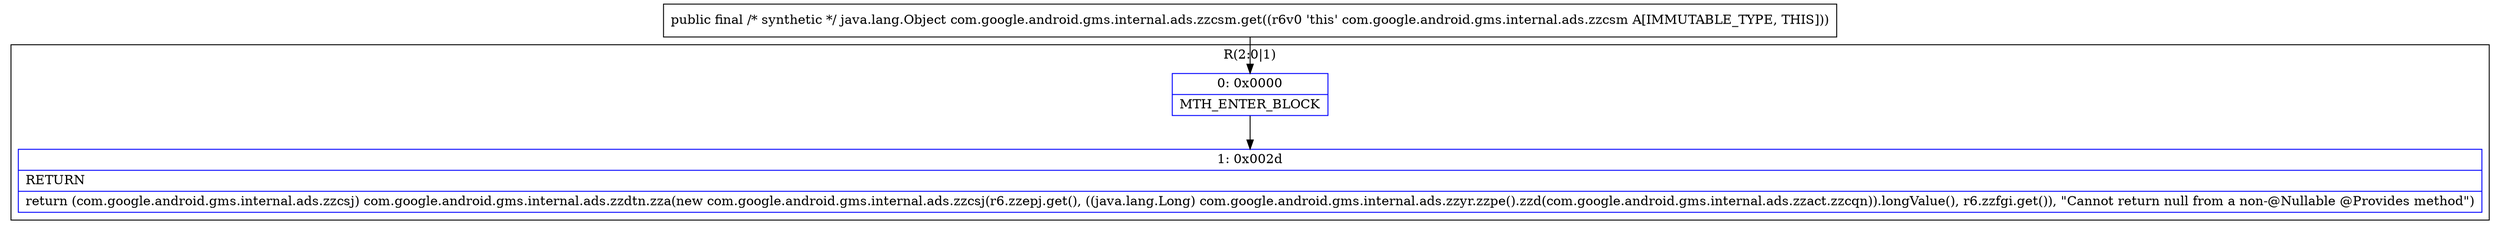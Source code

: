 digraph "CFG forcom.google.android.gms.internal.ads.zzcsm.get()Ljava\/lang\/Object;" {
subgraph cluster_Region_608350257 {
label = "R(2:0|1)";
node [shape=record,color=blue];
Node_0 [shape=record,label="{0\:\ 0x0000|MTH_ENTER_BLOCK\l}"];
Node_1 [shape=record,label="{1\:\ 0x002d|RETURN\l|return (com.google.android.gms.internal.ads.zzcsj) com.google.android.gms.internal.ads.zzdtn.zza(new com.google.android.gms.internal.ads.zzcsj(r6.zzepj.get(), ((java.lang.Long) com.google.android.gms.internal.ads.zzyr.zzpe().zzd(com.google.android.gms.internal.ads.zzact.zzcqn)).longValue(), r6.zzfgi.get()), \"Cannot return null from a non\-@Nullable @Provides method\")\l}"];
}
MethodNode[shape=record,label="{public final \/* synthetic *\/ java.lang.Object com.google.android.gms.internal.ads.zzcsm.get((r6v0 'this' com.google.android.gms.internal.ads.zzcsm A[IMMUTABLE_TYPE, THIS])) }"];
MethodNode -> Node_0;
Node_0 -> Node_1;
}

